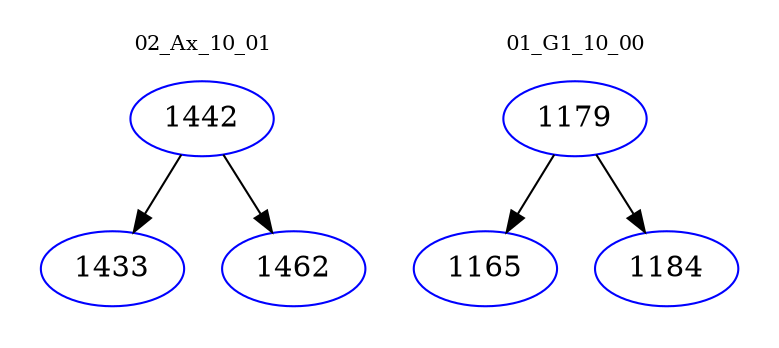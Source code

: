 digraph{
subgraph cluster_0 {
color = white
label = "02_Ax_10_01";
fontsize=10;
T0_1442 [label="1442", color="blue"]
T0_1442 -> T0_1433 [color="black"]
T0_1433 [label="1433", color="blue"]
T0_1442 -> T0_1462 [color="black"]
T0_1462 [label="1462", color="blue"]
}
subgraph cluster_1 {
color = white
label = "01_G1_10_00";
fontsize=10;
T1_1179 [label="1179", color="blue"]
T1_1179 -> T1_1165 [color="black"]
T1_1165 [label="1165", color="blue"]
T1_1179 -> T1_1184 [color="black"]
T1_1184 [label="1184", color="blue"]
}
}
